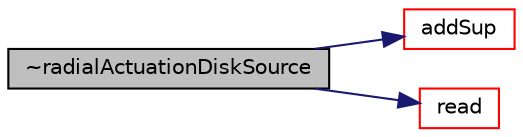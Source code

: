 digraph "~radialActuationDiskSource"
{
  bgcolor="transparent";
  edge [fontname="Helvetica",fontsize="10",labelfontname="Helvetica",labelfontsize="10"];
  node [fontname="Helvetica",fontsize="10",shape=record];
  rankdir="LR";
  Node7 [label="~radialActuationDiskSource",height=0.2,width=0.4,color="black", fillcolor="grey75", style="filled", fontcolor="black"];
  Node7 -> Node8 [color="midnightblue",fontsize="10",style="solid",fontname="Helvetica"];
  Node8 [label="addSup",height=0.2,width=0.4,color="red",URL="$a24605.html#acc46a837211b94ef481dfe3c66ea3a87",tooltip="Source term to momentum equation. "];
  Node7 -> Node11 [color="midnightblue",fontsize="10",style="solid",fontname="Helvetica"];
  Node11 [label="read",height=0.2,width=0.4,color="red",URL="$a24605.html#a6ce0c64db98eb6144d363dbfc86104eb",tooltip="Read dictionary. "];
}
